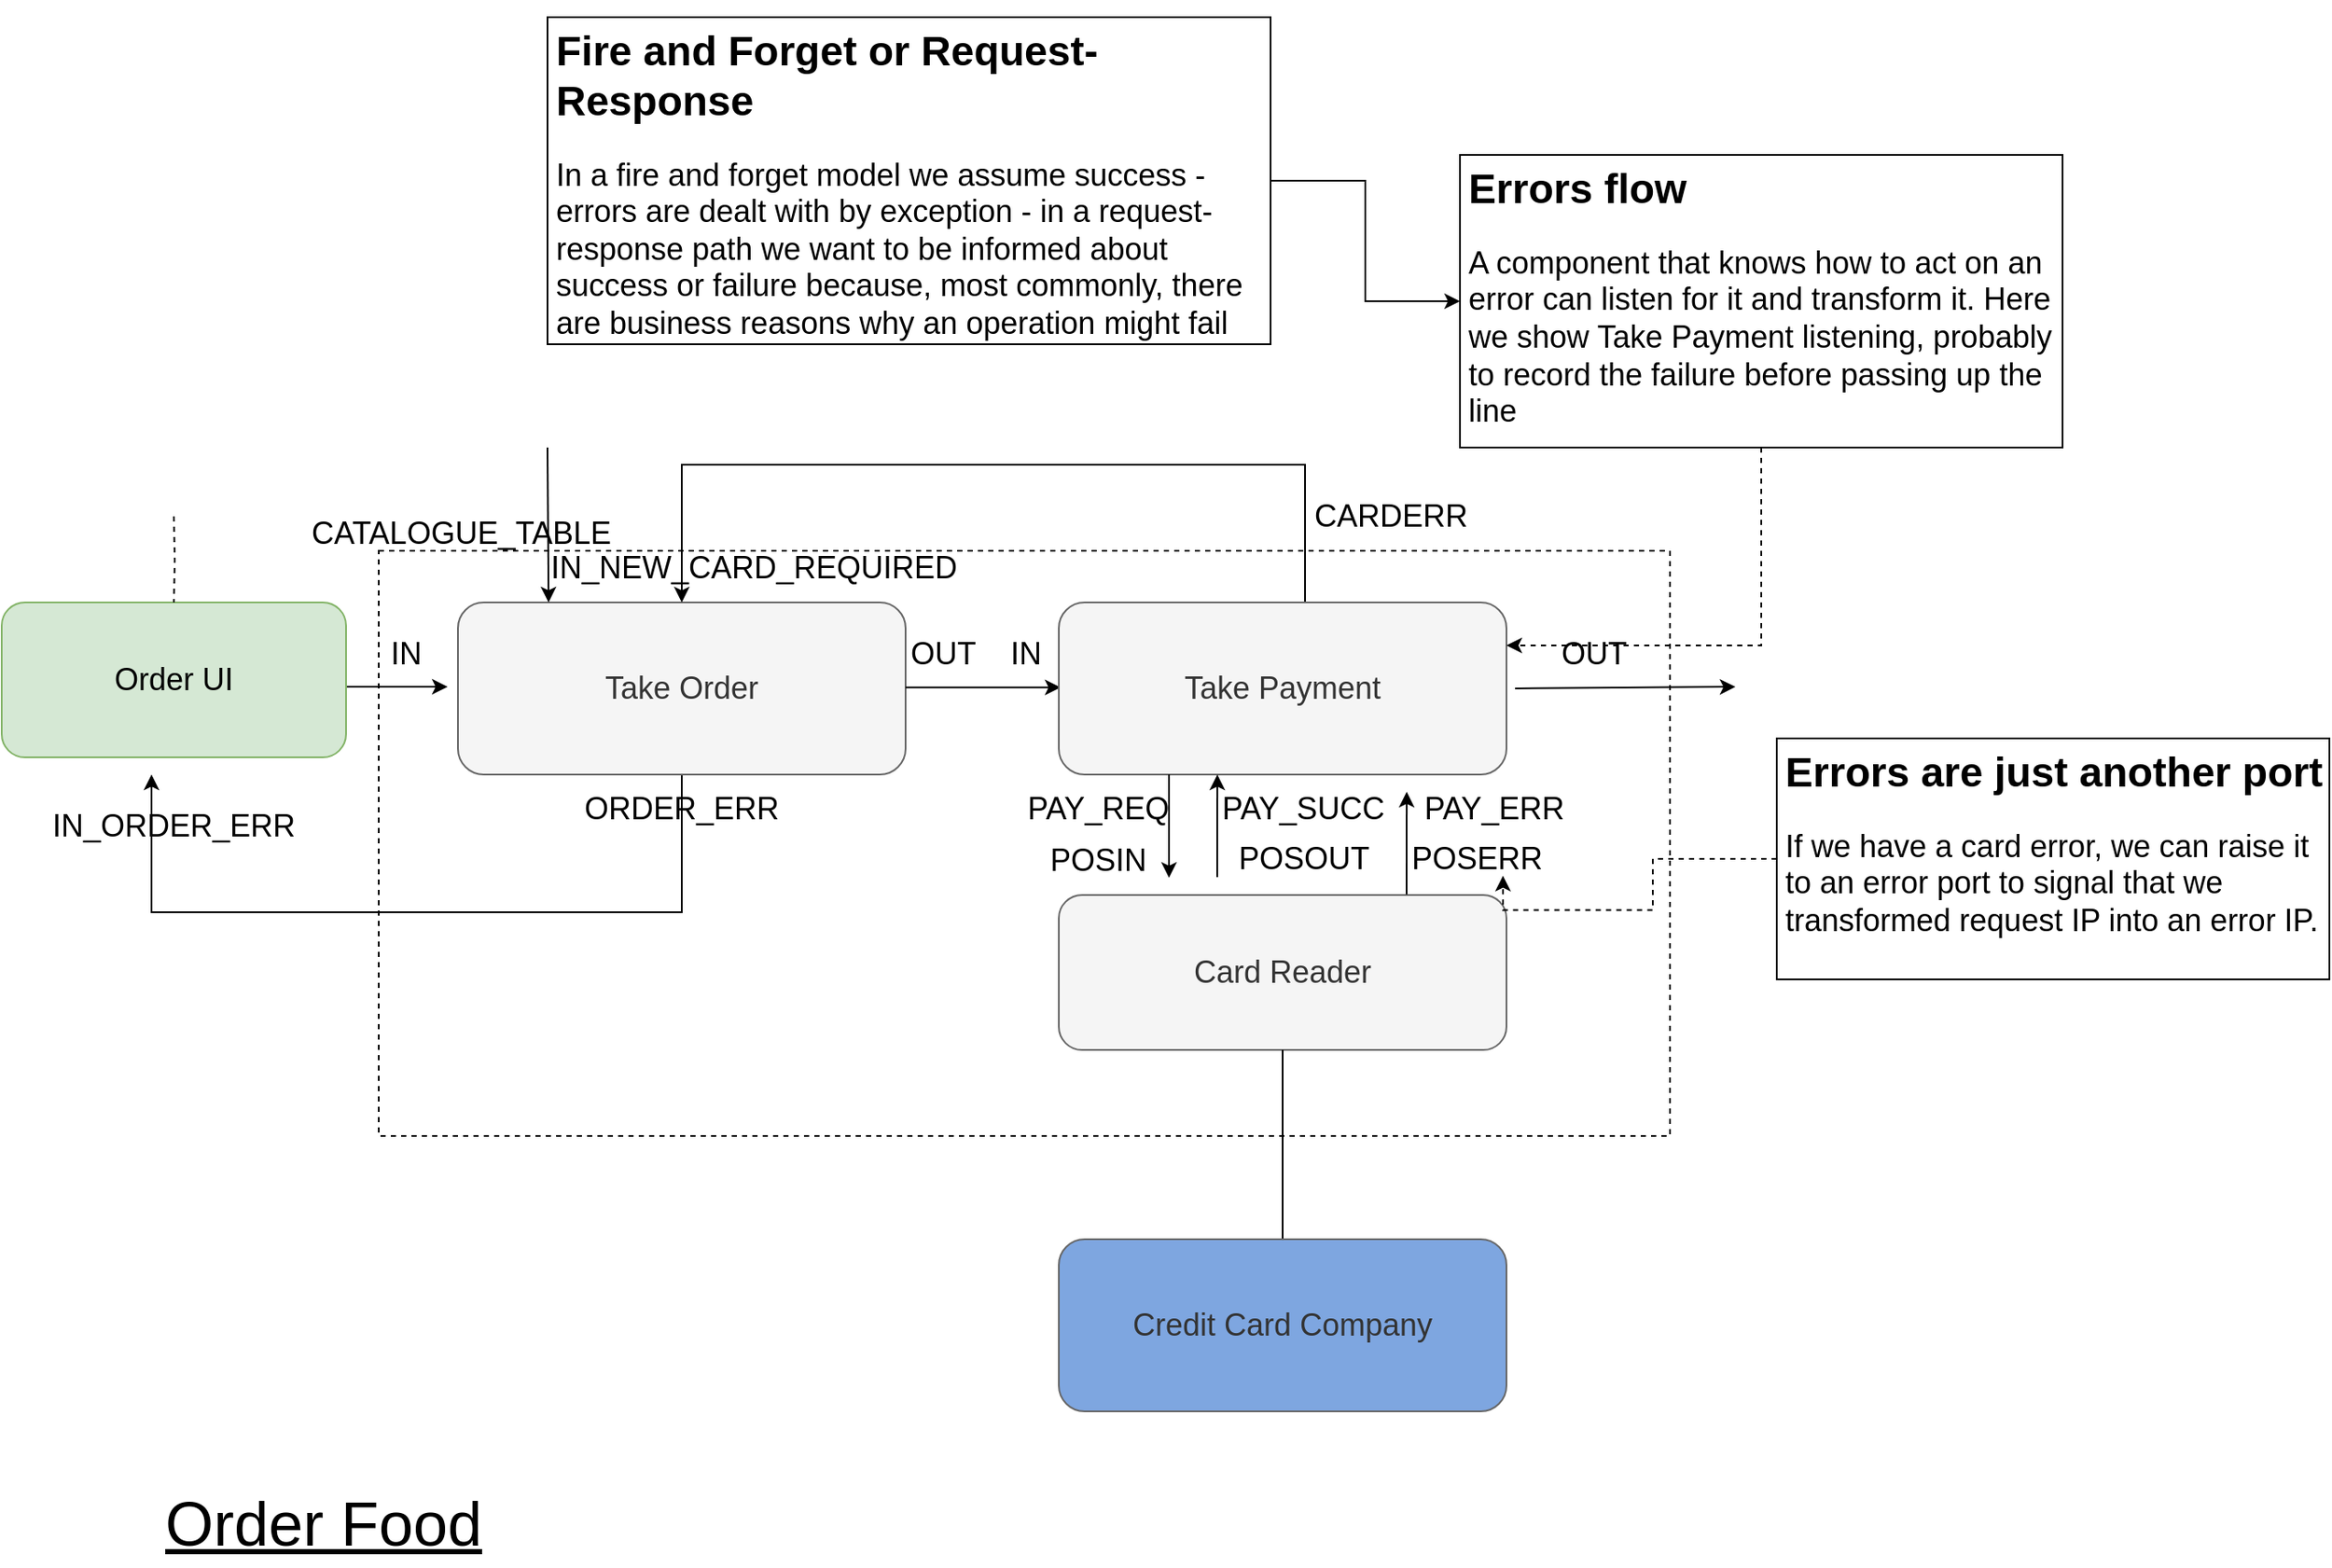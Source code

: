 <mxfile version="15.2.7" type="device"><diagram id="MTO8DHlGs6LhsT0N7Glw" name="Page-1"><mxGraphModel dx="2066" dy="2092" grid="1" gridSize="10" guides="1" tooltips="1" connect="1" arrows="1" fold="1" page="1" pageScale="1" pageWidth="1169" pageHeight="827" math="0" shadow="0"><root><mxCell id="0"/><mxCell id="1" parent="0"/><mxCell id="9bmT8PcB9aQ9RgB0kqq5-14" value="" style="rounded=0;whiteSpace=wrap;html=1;dashed=1;" parent="1" vertex="1"><mxGeometry x="242" y="140" width="750" height="340" as="geometry"/></mxCell><mxCell id="ai70Va7Qrl8UGCcNu6ue-7" style="edgeStyle=orthogonalEdgeStyle;rounded=0;orthogonalLoop=1;jettySize=auto;html=1;" parent="1" source="9bmT8PcB9aQ9RgB0kqq5-1" edge="1"><mxGeometry relative="1" as="geometry"><mxPoint x="110" y="270" as="targetPoint"/><Array as="points"><mxPoint x="418" y="350"/><mxPoint x="110" y="350"/></Array></mxGeometry></mxCell><mxCell id="9bmT8PcB9aQ9RgB0kqq5-1" value="&lt;font style=&quot;font-size: 18px&quot;&gt;Take Order&lt;/font&gt;" style="rounded=1;whiteSpace=wrap;html=1;fillColor=#f5f5f5;strokeColor=#666666;fontColor=#333333;" parent="1" vertex="1"><mxGeometry x="288" y="170" width="260" height="100" as="geometry"/></mxCell><mxCell id="9bmT8PcB9aQ9RgB0kqq5-2" value="" style="endArrow=classic;html=1;" parent="1" edge="1"><mxGeometry width="50" height="50" relative="1" as="geometry"><mxPoint x="212" y="219" as="sourcePoint"/><mxPoint x="282" y="219" as="targetPoint"/></mxGeometry></mxCell><mxCell id="9bmT8PcB9aQ9RgB0kqq5-3" value="&lt;font style=&quot;font-size: 18px&quot;&gt;IN&lt;/font&gt;" style="text;html=1;strokeColor=none;fillColor=none;align=center;verticalAlign=middle;whiteSpace=wrap;rounded=0;" parent="1" vertex="1"><mxGeometry x="228" y="190" width="60" height="20" as="geometry"/></mxCell><mxCell id="9bmT8PcB9aQ9RgB0kqq5-4" value="" style="endArrow=classic;html=1;" parent="1" edge="1"><mxGeometry width="50" height="50" relative="1" as="geometry"><mxPoint x="548.0" y="219.41" as="sourcePoint"/><mxPoint x="638.0" y="219.41" as="targetPoint"/></mxGeometry></mxCell><mxCell id="9bmT8PcB9aQ9RgB0kqq5-5" value="&lt;font style=&quot;font-size: 18px&quot;&gt;OUT&lt;/font&gt;" style="text;html=1;strokeColor=none;fillColor=none;align=center;verticalAlign=middle;whiteSpace=wrap;rounded=0;" parent="1" vertex="1"><mxGeometry x="540" y="190" width="60" height="20" as="geometry"/></mxCell><mxCell id="9bmT8PcB9aQ9RgB0kqq5-6" value="&lt;font style=&quot;font-size: 18px&quot;&gt;IN&lt;/font&gt;" style="text;html=1;strokeColor=none;fillColor=none;align=center;verticalAlign=middle;whiteSpace=wrap;rounded=0;" parent="1" vertex="1"><mxGeometry x="588" y="190" width="60" height="20" as="geometry"/></mxCell><mxCell id="ai70Va7Qrl8UGCcNu6ue-4" style="edgeStyle=orthogonalEdgeStyle;rounded=0;orthogonalLoop=1;jettySize=auto;html=1;entryX=0.5;entryY=0;entryDx=0;entryDy=0;" parent="1" source="9bmT8PcB9aQ9RgB0kqq5-7" target="9bmT8PcB9aQ9RgB0kqq5-1" edge="1"><mxGeometry relative="1" as="geometry"><Array as="points"><mxPoint x="780" y="90"/><mxPoint x="418" y="90"/></Array></mxGeometry></mxCell><mxCell id="9bmT8PcB9aQ9RgB0kqq5-7" value="&lt;font style=&quot;font-size: 18px&quot;&gt;Take Payment&lt;/font&gt;" style="rounded=1;whiteSpace=wrap;html=1;fillColor=#f5f5f5;strokeColor=#666666;fontColor=#333333;" parent="1" vertex="1"><mxGeometry x="637" y="170" width="260" height="100" as="geometry"/></mxCell><mxCell id="9bmT8PcB9aQ9RgB0kqq5-8" value="" style="endArrow=classic;html=1;" parent="1" edge="1"><mxGeometry width="50" height="50" relative="1" as="geometry"><mxPoint x="701" y="270.0" as="sourcePoint"/><mxPoint x="701" y="330" as="targetPoint"/></mxGeometry></mxCell><mxCell id="9bmT8PcB9aQ9RgB0kqq5-9" value="&lt;font style=&quot;font-size: 18px&quot;&gt;PAY_REQ&lt;/font&gt;" style="text;html=1;strokeColor=none;fillColor=none;align=center;verticalAlign=middle;whiteSpace=wrap;rounded=0;" parent="1" vertex="1"><mxGeometry x="630" y="280" width="60" height="20" as="geometry"/></mxCell><mxCell id="9bmT8PcB9aQ9RgB0kqq5-10" value="" style="endArrow=classic;html=1;entryX=0.631;entryY=1.004;entryDx=0;entryDy=0;entryPerimeter=0;" parent="1" edge="1"><mxGeometry width="50" height="50" relative="1" as="geometry"><mxPoint x="729" y="329.6" as="sourcePoint"/><mxPoint x="729.06" y="270.0" as="targetPoint"/></mxGeometry></mxCell><mxCell id="9bmT8PcB9aQ9RgB0kqq5-11" value="&lt;font style=&quot;font-size: 18px&quot;&gt;POSOUT&lt;/font&gt;" style="text;html=1;strokeColor=none;fillColor=none;align=center;verticalAlign=middle;whiteSpace=wrap;rounded=0;" parent="1" vertex="1"><mxGeometry x="750" y="308.8" width="59" height="20.4" as="geometry"/></mxCell><mxCell id="9bmT8PcB9aQ9RgB0kqq5-12" value="" style="endArrow=classic;html=1;exitX=1;exitY=0.5;exitDx=0;exitDy=0;" parent="1" edge="1"><mxGeometry width="50" height="50" relative="1" as="geometry"><mxPoint x="902" y="220.0" as="sourcePoint"/><mxPoint x="1030" y="219" as="targetPoint"/></mxGeometry></mxCell><mxCell id="9bmT8PcB9aQ9RgB0kqq5-13" value="&lt;font style=&quot;font-size: 18px&quot;&gt;OUT&lt;/font&gt;" style="text;html=1;strokeColor=none;fillColor=none;align=center;verticalAlign=middle;whiteSpace=wrap;rounded=0;" parent="1" vertex="1"><mxGeometry x="918" y="190" width="60" height="20" as="geometry"/></mxCell><mxCell id="9bmT8PcB9aQ9RgB0kqq5-15" value="&lt;span style=&quot;font-size: 36px&quot;&gt;&lt;u&gt;Order Food&lt;/u&gt;&lt;/span&gt;" style="text;html=1;strokeColor=none;fillColor=none;align=center;verticalAlign=middle;whiteSpace=wrap;rounded=0;" parent="1" vertex="1"><mxGeometry x="60" y="680" width="300" height="50" as="geometry"/></mxCell><mxCell id="9bmT8PcB9aQ9RgB0kqq5-19" value="&lt;font style=&quot;font-size: 18px&quot;&gt;Card Reader&lt;/font&gt;" style="rounded=1;whiteSpace=wrap;html=1;fillColor=#f5f5f5;strokeColor=#666666;fontColor=#333333;" parent="1" vertex="1"><mxGeometry x="637" y="340" width="260" height="90" as="geometry"/></mxCell><mxCell id="9bmT8PcB9aQ9RgB0kqq5-20" value="" style="endArrow=none;html=1;exitX=0.5;exitY=1;exitDx=0;exitDy=0;endFill=0;" parent="1" source="9bmT8PcB9aQ9RgB0kqq5-19" edge="1"><mxGeometry width="50" height="50" relative="1" as="geometry"><mxPoint x="510" y="360" as="sourcePoint"/><mxPoint x="767" y="540" as="targetPoint"/></mxGeometry></mxCell><mxCell id="9bmT8PcB9aQ9RgB0kqq5-21" value="&lt;font style=&quot;font-size: 18px&quot;&gt;Credit Card Company&lt;/font&gt;" style="rounded=1;whiteSpace=wrap;html=1;fillColor=#7EA6E0;strokeColor=#666666;fontColor=#333333;" parent="1" vertex="1"><mxGeometry x="637" y="540" width="260" height="100" as="geometry"/></mxCell><mxCell id="9bmT8PcB9aQ9RgB0kqq5-25" style="edgeStyle=orthogonalEdgeStyle;rounded=0;orthogonalLoop=1;jettySize=auto;html=1;dashed=1;exitX=0;exitY=0.5;exitDx=0;exitDy=0;entryX=0.75;entryY=1;entryDx=0;entryDy=0;" parent="1" source="ai70Va7Qrl8UGCcNu6ue-10" target="ai70Va7Qrl8UGCcNu6ue-2" edge="1"><mxGeometry relative="1" as="geometry"><mxPoint x="1020" y="250" as="targetPoint"/><mxPoint x="1020" y="470" as="sourcePoint"/></mxGeometry></mxCell><mxCell id="roHX0Q_OZ28zxlpJEHgM-1" value="&lt;span style=&quot;font-size: 18px&quot;&gt;Order UI&lt;/span&gt;" style="rounded=1;whiteSpace=wrap;html=1;fillColor=#d5e8d4;strokeColor=#82b366;" parent="1" vertex="1"><mxGeometry x="23" y="170" width="200" height="90" as="geometry"/></mxCell><mxCell id="roHX0Q_OZ28zxlpJEHgM-4" value="" style="endArrow=classic;html=1;" parent="1" edge="1"><mxGeometry width="50" height="50" relative="1" as="geometry"><mxPoint x="340" y="80" as="sourcePoint"/><mxPoint x="340.643" y="170" as="targetPoint"/></mxGeometry></mxCell><mxCell id="roHX0Q_OZ28zxlpJEHgM-5" value="&lt;font style=&quot;font-size: 18px&quot;&gt;CATALOGUE_TABLE&lt;/font&gt;" style="text;html=1;strokeColor=none;fillColor=none;align=center;verticalAlign=middle;whiteSpace=wrap;rounded=0;" parent="1" vertex="1"><mxGeometry x="260" y="120" width="60" height="20" as="geometry"/></mxCell><mxCell id="roHX0Q_OZ28zxlpJEHgM-7" value="" style="edgeStyle=orthogonalEdgeStyle;rounded=0;orthogonalLoop=1;jettySize=auto;html=1;endArrow=none;endFill=0;dashed=1;" parent="1" target="roHX0Q_OZ28zxlpJEHgM-1" edge="1"><mxGeometry relative="1" as="geometry"><mxPoint x="123" y="120" as="sourcePoint"/></mxGeometry></mxCell><mxCell id="ai70Va7Qrl8UGCcNu6ue-2" value="&lt;font style=&quot;font-size: 18px&quot;&gt;POSERR&lt;/font&gt;" style="text;html=1;strokeColor=none;fillColor=none;align=center;verticalAlign=middle;whiteSpace=wrap;rounded=0;" parent="1" vertex="1"><mxGeometry x="850" y="308.8" width="60" height="20" as="geometry"/></mxCell><mxCell id="ai70Va7Qrl8UGCcNu6ue-3" value="" style="endArrow=classic;html=1;entryX=0.631;entryY=1.004;entryDx=0;entryDy=0;entryPerimeter=0;" parent="1" edge="1"><mxGeometry width="50" height="50" relative="1" as="geometry"><mxPoint x="839" y="339.6" as="sourcePoint"/><mxPoint x="839.06" y="280" as="targetPoint"/></mxGeometry></mxCell><mxCell id="ai70Va7Qrl8UGCcNu6ue-5" value="&lt;font style=&quot;font-size: 18px&quot;&gt;CARDERR&lt;/font&gt;" style="text;html=1;strokeColor=none;fillColor=none;align=center;verticalAlign=middle;whiteSpace=wrap;rounded=0;" parent="1" vertex="1"><mxGeometry x="800" y="110.0" width="60" height="20" as="geometry"/></mxCell><mxCell id="ai70Va7Qrl8UGCcNu6ue-6" value="&lt;font style=&quot;font-size: 18px&quot;&gt;IN_NEW_CARD_REQUIRED&lt;/font&gt;" style="text;html=1;strokeColor=none;fillColor=none;align=center;verticalAlign=middle;whiteSpace=wrap;rounded=0;" parent="1" vertex="1"><mxGeometry x="430" y="140.0" width="60" height="20" as="geometry"/></mxCell><mxCell id="ai70Va7Qrl8UGCcNu6ue-8" value="&lt;font style=&quot;font-size: 18px&quot;&gt;ORDER_ERR&lt;/font&gt;" style="text;html=1;strokeColor=none;fillColor=none;align=center;verticalAlign=middle;whiteSpace=wrap;rounded=0;" parent="1" vertex="1"><mxGeometry x="388" y="279.6" width="60" height="20" as="geometry"/></mxCell><mxCell id="ai70Va7Qrl8UGCcNu6ue-9" value="&lt;font style=&quot;font-size: 18px&quot;&gt;IN_ORDER_ERR&lt;/font&gt;" style="text;html=1;strokeColor=none;fillColor=none;align=center;verticalAlign=middle;whiteSpace=wrap;rounded=0;" parent="1" vertex="1"><mxGeometry x="93" y="289.6" width="60" height="20" as="geometry"/></mxCell><mxCell id="ai70Va7Qrl8UGCcNu6ue-10" value="&lt;h1&gt;Errors are just another port&lt;/h1&gt;&lt;p style=&quot;font-size: 18px&quot;&gt;If we have a card error, we can raise it to an error port to signal that we transformed request IP into an error IP.&lt;/p&gt;" style="text;html=1;strokeColor=default;fillColor=default;spacing=5;spacingTop=-20;whiteSpace=wrap;overflow=hidden;rounded=0;" parent="1" vertex="1"><mxGeometry x="1054" y="249" width="321" height="140" as="geometry"/></mxCell><mxCell id="ai70Va7Qrl8UGCcNu6ue-12" style="edgeStyle=orthogonalEdgeStyle;rounded=0;orthogonalLoop=1;jettySize=auto;html=1;entryX=1;entryY=0.25;entryDx=0;entryDy=0;dashed=1;" parent="1" source="ai70Va7Qrl8UGCcNu6ue-11" target="9bmT8PcB9aQ9RgB0kqq5-7" edge="1"><mxGeometry relative="1" as="geometry"/></mxCell><mxCell id="ai70Va7Qrl8UGCcNu6ue-11" value="&lt;h1&gt;Errors flow&lt;/h1&gt;&lt;p style=&quot;font-size: 18px&quot;&gt;A component that knows how to act on an error can listen for it and transform it. Here we show Take Payment listening, probably to record the failure before passing up the line&lt;/p&gt;" style="text;html=1;strokeColor=default;fillColor=default;spacing=5;spacingTop=-20;whiteSpace=wrap;overflow=hidden;rounded=0;" parent="1" vertex="1"><mxGeometry x="870" y="-90" width="350" height="170" as="geometry"/></mxCell><mxCell id="wnSQOy1enQqw86Wv_vKN-2" style="edgeStyle=orthogonalEdgeStyle;rounded=0;orthogonalLoop=1;jettySize=auto;html=1;" edge="1" parent="1" source="wnSQOy1enQqw86Wv_vKN-1" target="ai70Va7Qrl8UGCcNu6ue-11"><mxGeometry relative="1" as="geometry"/></mxCell><mxCell id="wnSQOy1enQqw86Wv_vKN-1" value="&lt;h1&gt;Fire and Forget or Request-Response&lt;/h1&gt;&lt;p style=&quot;font-size: 18px&quot;&gt;In a fire and forget model we assume success - errors are dealt with by exception - in a request-response path we want to be informed about success or failure because, most commonly, there are business reasons why an operation might fail&lt;/p&gt;" style="text;html=1;strokeColor=default;fillColor=default;spacing=5;spacingTop=-20;whiteSpace=wrap;overflow=hidden;rounded=0;" vertex="1" parent="1"><mxGeometry x="340" y="-170" width="420" height="190" as="geometry"/></mxCell><mxCell id="wnSQOy1enQqw86Wv_vKN-3" value="&lt;font style=&quot;font-size: 18px&quot;&gt;POSIN&lt;/font&gt;" style="text;html=1;strokeColor=none;fillColor=none;align=center;verticalAlign=middle;whiteSpace=wrap;rounded=0;" vertex="1" parent="1"><mxGeometry x="630" y="309.6" width="60" height="20" as="geometry"/></mxCell><mxCell id="wnSQOy1enQqw86Wv_vKN-4" value="&lt;font style=&quot;font-size: 18px&quot;&gt;PAY_SUCC&lt;/font&gt;" style="text;html=1;strokeColor=none;fillColor=none;align=center;verticalAlign=middle;whiteSpace=wrap;rounded=0;" vertex="1" parent="1"><mxGeometry x="749" y="279.6" width="60" height="20" as="geometry"/></mxCell><mxCell id="wnSQOy1enQqw86Wv_vKN-5" value="&lt;font style=&quot;font-size: 18px&quot;&gt;PAY_ERR&lt;/font&gt;" style="text;html=1;strokeColor=none;fillColor=none;align=center;verticalAlign=middle;whiteSpace=wrap;rounded=0;" vertex="1" parent="1"><mxGeometry x="860" y="279.6" width="60" height="20" as="geometry"/></mxCell></root></mxGraphModel></diagram></mxfile>